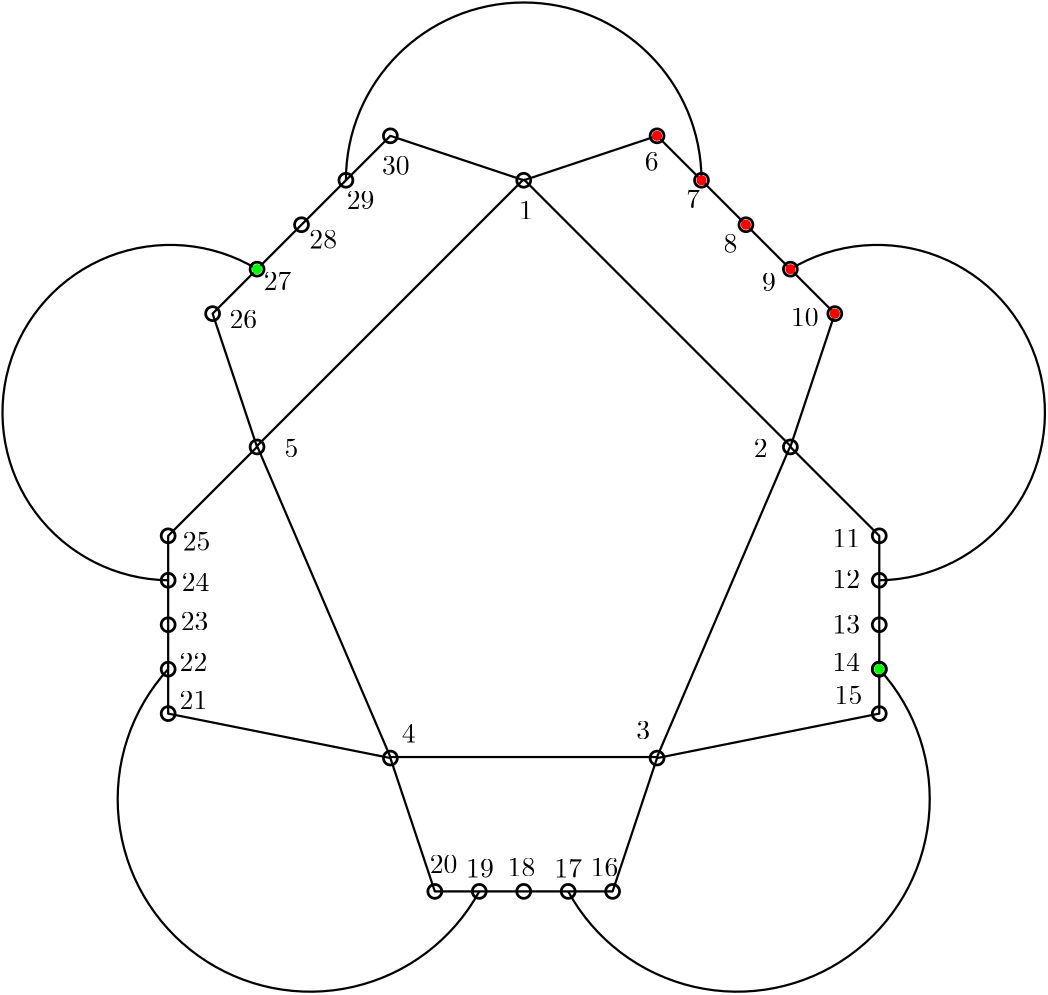 <?xml version="1.0"?>
<!DOCTYPE ipe SYSTEM "ipe.dtd">
<ipe version="70107" creator="Ipe 7.1.10">
<info created="D:20170626113802" modified="D:20170626225107"/>
<ipestyle name="basic">
<symbol name="arrow/arc(spx)">
<path stroke="sym-stroke" fill="sym-stroke" pen="sym-pen">
0 0 m
-1 0.333 l
-1 -0.333 l
h
</path>
</symbol>
<symbol name="arrow/farc(spx)">
<path stroke="sym-stroke" fill="white" pen="sym-pen">
0 0 m
-1 0.333 l
-1 -0.333 l
h
</path>
</symbol>
<symbol name="arrow/ptarc(spx)">
<path stroke="sym-stroke" fill="sym-stroke" pen="sym-pen">
0 0 m
-1 0.333 l
-0.8 0 l
-1 -0.333 l
h
</path>
</symbol>
<symbol name="arrow/fptarc(spx)">
<path stroke="sym-stroke" fill="white" pen="sym-pen">
0 0 m
-1 0.333 l
-0.8 0 l
-1 -0.333 l
h
</path>
</symbol>
<symbol name="mark/circle(sx)" transformations="translations">
<path fill="sym-stroke">
0.6 0 0 0.6 0 0 e
0.4 0 0 0.4 0 0 e
</path>
</symbol>
<symbol name="mark/disk(sx)" transformations="translations">
<path fill="sym-stroke">
0.6 0 0 0.6 0 0 e
</path>
</symbol>
<symbol name="mark/fdisk(sfx)" transformations="translations">
<group>
<path fill="sym-fill">
0.5 0 0 0.5 0 0 e
</path>
<path fill="sym-stroke" fillrule="eofill">
0.6 0 0 0.6 0 0 e
0.4 0 0 0.4 0 0 e
</path>
</group>
</symbol>
<symbol name="mark/box(sx)" transformations="translations">
<path fill="sym-stroke" fillrule="eofill">
-0.6 -0.6 m
0.6 -0.6 l
0.6 0.6 l
-0.6 0.6 l
h
-0.4 -0.4 m
0.4 -0.4 l
0.4 0.4 l
-0.4 0.4 l
h
</path>
</symbol>
<symbol name="mark/square(sx)" transformations="translations">
<path fill="sym-stroke">
-0.6 -0.6 m
0.6 -0.6 l
0.6 0.6 l
-0.6 0.6 l
h
</path>
</symbol>
<symbol name="mark/fsquare(sfx)" transformations="translations">
<group>
<path fill="sym-fill">
-0.5 -0.5 m
0.5 -0.5 l
0.5 0.5 l
-0.5 0.5 l
h
</path>
<path fill="sym-stroke" fillrule="eofill">
-0.6 -0.6 m
0.6 -0.6 l
0.6 0.6 l
-0.6 0.6 l
h
-0.4 -0.4 m
0.4 -0.4 l
0.4 0.4 l
-0.4 0.4 l
h
</path>
</group>
</symbol>
<symbol name="mark/cross(sx)" transformations="translations">
<group>
<path fill="sym-stroke">
-0.43 -0.57 m
0.57 0.43 l
0.43 0.57 l
-0.57 -0.43 l
h
</path>
<path fill="sym-stroke">
-0.43 0.57 m
0.57 -0.43 l
0.43 -0.57 l
-0.57 0.43 l
h
</path>
</group>
</symbol>
<symbol name="arrow/fnormal(spx)">
<path stroke="sym-stroke" fill="white" pen="sym-pen">
0 0 m
-1 0.333 l
-1 -0.333 l
h
</path>
</symbol>
<symbol name="arrow/pointed(spx)">
<path stroke="sym-stroke" fill="sym-stroke" pen="sym-pen">
0 0 m
-1 0.333 l
-0.8 0 l
-1 -0.333 l
h
</path>
</symbol>
<symbol name="arrow/fpointed(spx)">
<path stroke="sym-stroke" fill="white" pen="sym-pen">
0 0 m
-1 0.333 l
-0.8 0 l
-1 -0.333 l
h
</path>
</symbol>
<symbol name="arrow/linear(spx)">
<path stroke="sym-stroke" pen="sym-pen">
-1 0.333 m
0 0 l
-1 -0.333 l
</path>
</symbol>
<symbol name="arrow/fdouble(spx)">
<path stroke="sym-stroke" fill="white" pen="sym-pen">
0 0 m
-1 0.333 l
-1 -0.333 l
h
-1 0 m
-2 0.333 l
-2 -0.333 l
h
</path>
</symbol>
<symbol name="arrow/double(spx)">
<path stroke="sym-stroke" fill="sym-stroke" pen="sym-pen">
0 0 m
-1 0.333 l
-1 -0.333 l
h
-1 0 m
-2 0.333 l
-2 -0.333 l
h
</path>
</symbol>
<pen name="heavier" value="0.8"/>
<pen name="fat" value="1.2"/>
<pen name="ultrafat" value="2"/>
<symbolsize name="large" value="5"/>
<symbolsize name="small" value="2"/>
<symbolsize name="tiny" value="1.1"/>
<arrowsize name="large" value="10"/>
<arrowsize name="small" value="5"/>
<arrowsize name="tiny" value="3"/>
<color name="red" value="1 0 0"/>
<color name="green" value="0 1 0"/>
<color name="blue" value="0 0 1"/>
<color name="yellow" value="1 1 0"/>
<color name="orange" value="1 0.647 0"/>
<color name="gold" value="1 0.843 0"/>
<color name="purple" value="0.627 0.125 0.941"/>
<color name="gray" value="0.745"/>
<color name="brown" value="0.647 0.165 0.165"/>
<color name="navy" value="0 0 0.502"/>
<color name="pink" value="1 0.753 0.796"/>
<color name="seagreen" value="0.18 0.545 0.341"/>
<color name="turquoise" value="0.251 0.878 0.816"/>
<color name="violet" value="0.933 0.51 0.933"/>
<color name="darkblue" value="0 0 0.545"/>
<color name="darkcyan" value="0 0.545 0.545"/>
<color name="darkgray" value="0.663"/>
<color name="darkgreen" value="0 0.392 0"/>
<color name="darkmagenta" value="0.545 0 0.545"/>
<color name="darkorange" value="1 0.549 0"/>
<color name="darkred" value="0.545 0 0"/>
<color name="lightblue" value="0.678 0.847 0.902"/>
<color name="lightcyan" value="0.878 1 1"/>
<color name="lightgray" value="0.827"/>
<color name="lightgreen" value="0.565 0.933 0.565"/>
<color name="lightyellow" value="1 1 0.878"/>
<dashstyle name="dashed" value="[4] 0"/>
<dashstyle name="dotted" value="[1 3] 0"/>
<dashstyle name="dash dotted" value="[4 2 1 2] 0"/>
<dashstyle name="dash dot dotted" value="[4 2 1 2 1 2] 0"/>
<textsize name="large" value="\large"/>
<textsize name="Large" value="\Large"/>
<textsize name="LARGE" value="\LARGE"/>
<textsize name="huge" value="\huge"/>
<textsize name="Huge" value="\Huge"/>
<textsize name="small" value="\small"/>
<textsize name="footnote" value="\footnotesize"/>
<textsize name="tiny" value="\tiny"/>
<textstyle name="center" begin="\begin{center}" end="\end{center}"/>
<textstyle name="itemize" begin="\begin{itemize}" end="\end{itemize}"/>
<textstyle name="item" begin="\begin{itemize}\item{}" end="\end{itemize}"/>
<gridsize name="4 pts" value="4"/>
<gridsize name="8 pts (~3 mm)" value="8"/>
<gridsize name="16 pts (~6 mm)" value="16"/>
<gridsize name="32 pts (~12 mm)" value="32"/>
<gridsize name="10 pts (~3.5 mm)" value="10"/>
<gridsize name="20 pts (~7 mm)" value="20"/>
<gridsize name="14 pts (~5 mm)" value="14"/>
<gridsize name="28 pts (~10 mm)" value="28"/>
<gridsize name="56 pts (~20 mm)" value="56"/>
<anglesize name="90 deg" value="90"/>
<anglesize name="60 deg" value="60"/>
<anglesize name="45 deg" value="45"/>
<anglesize name="30 deg" value="30"/>
<anglesize name="22.5 deg" value="22.5"/>
<opacity name="10%" value="0.1"/>
<opacity name="30%" value="0.3"/>
<opacity name="50%" value="0.5"/>
<opacity name="75%" value="0.75"/>
<tiling name="falling" angle="-60" step="4" width="1"/>
<tiling name="rising" angle="30" step="4" width="1"/>
</ipestyle>
<page>
<layer name="alpha"/>
<layer name="beta"/>
<layer name="gamma"/>
<view layers="alpha beta gamma" active="beta"/>
<use layer="alpha" name="mark/circle(sx)" pos="256 704" size="large" stroke="black"/>
<use name="mark/circle(sx)" pos="160 608" size="large" stroke="black"/>
<use name="mark/circle(sx)" pos="352 608" size="large" stroke="black"/>
<use name="mark/circle(sx)" pos="304 496" size="large" stroke="black"/>
<use name="mark/circle(sx)" pos="208 496" size="large" stroke="black"/>
<path matrix="1 0 0 1 0 0.373673" stroke="black" pen="heavier">
256 704 m
160 608 l
208 496 l
304 496 l
352 608 l
256 704 l
</path>
<use name="mark/circle(sx)" pos="144 656" size="large" stroke="black"/>
<use name="mark/circle(sx)" pos="160 672" size="large" stroke="black"/>
<use name="mark/circle(sx)" pos="176 688" size="large" stroke="black"/>
<use name="mark/circle(sx)" pos="192 704" size="large" stroke="black"/>
<use name="mark/circle(sx)" pos="208 720" size="large" stroke="black"/>
<use matrix="1 0 0 1 16 0" name="mark/circle(sx)" pos="288 720" size="large" stroke="black"/>
<use matrix="1 0 0 1 16 0" name="mark/circle(sx)" pos="304 704" size="large" stroke="black"/>
<use matrix="1 0 0 1 16 0" name="mark/circle(sx)" pos="320 688" size="large" stroke="black"/>
<use matrix="1 0 0 1 16 0" name="mark/circle(sx)" pos="336 672" size="large" stroke="black"/>
<use matrix="1 0 0 1 16 0" name="mark/circle(sx)" pos="352 656" size="large" stroke="black"/>
<use name="mark/circle(sx)" pos="384 576" size="large" stroke="black"/>
<use name="mark/circle(sx)" pos="384 560" size="large" stroke="black"/>
<use name="mark/circle(sx)" pos="384 544" size="large" stroke="black"/>
<use name="mark/circle(sx)" pos="384 528" size="large" stroke="black"/>
<use name="mark/circle(sx)" pos="384 528" size="large" stroke="black"/>
<use name="mark/circle(sx)" pos="128 576" size="large" stroke="black"/>
<use name="mark/circle(sx)" pos="128 560" size="large" stroke="black"/>
<use name="mark/circle(sx)" pos="128 544" size="large" stroke="black"/>
<use name="mark/circle(sx)" pos="128 528" size="large" stroke="black"/>
<use name="mark/circle(sx)" pos="128 512" size="large" stroke="black"/>
<use name="mark/circle(sx)" pos="224 448" size="large" stroke="black"/>
<use name="mark/circle(sx)" pos="240 448" size="large" stroke="black"/>
<use name="mark/circle(sx)" pos="256 448" size="large" stroke="black"/>
<use name="mark/circle(sx)" pos="272 448" size="large" stroke="black"/>
<use name="mark/circle(sx)" pos="288 448" size="large" stroke="black"/>
<use name="mark/circle(sx)" pos="384 512" size="large" stroke="black"/>
<path stroke="black" pen="heavier">
256 704 m
208 720 l
192 704 l
176 688 l
160 672 l
144 656 l
160 608 l
</path>
<path stroke="black" pen="heavier">
352 608 m
384 576 l
384 560 l
384 544 l
384 528 l
384 512 l
304 496 l
</path>
<path stroke="black" pen="heavier">
304 496 m
288 448 l
272 448 l
256 448 l
240 448 l
224 448 l
208 496 l
</path>
<path stroke="black" pen="heavier">
208 496 m
128 512 l
128 528 l
128 544 l
128 560 l
128 576 l
160 608 l
</path>
<path stroke="black" pen="heavier">
128 560 m
60.368 0 0 -60.368 128.727 620.364 160 672 a
</path>
<path stroke="black" pen="heavier">
256 704 m
304 720 l
320 704 l
336 688 l
352 672 l
368 656 l
352 608 l
</path>
<path stroke="black" pen="heavier">
192 704 m
64 0 0 -64 256 704 320 704 a
</path>
<path stroke="black" pen="heavier">
384 560 m
60.368 0 0 60.368 383.273 620.364 352 672 a
</path>
<path stroke="black" pen="heavier">
384 528 m
69.3223 0 0 -69.3223 332.848 481.212 272 448 a
</path>
<path stroke="black" pen="heavier">
128 528 m
69.3223 0 0 69.3223 179.152 481.212 240 448 a
</path>
<text layer="beta" transformations="translations" pos="254.318 689.902" stroke="black" type="label" width="4.981" height="6.42" depth="0" valign="baseline">1</text>
<text matrix="1 0 0 1 -1.12102 -3.36306" transformations="translations" pos="339.89 607.694" stroke="black" type="label" width="4.981" height="6.42" depth="0" valign="baseline">2</text>
<text matrix="1 0 0 1 4.85775 -4.1104" transformations="translations" pos="291.686 506.803" stroke="black" type="label" width="4.981" height="6.42" depth="0" valign="baseline">3</text>
<text matrix="1 0 0 1 -1.12102 -4.48408" transformations="translations" pos="213.214 506.055" stroke="black" type="label" width="4.981" height="6.42" depth="0" valign="baseline">4</text>
<text matrix="1 0 0 1 -9.34182 -3.73673" transformations="translations" pos="179.21 608.068" stroke="black" type="label" width="4.981" height="6.42" depth="0" valign="baseline">5</text>
<text matrix="1 0 0 1 2.24204 1.12102" transformations="translations" pos="297.291 706.344" stroke="black" type="label" width="4.981" height="6.42" depth="0" valign="baseline">6</text>
<text transformations="translations" pos="314.48 694.013" stroke="black" type="label" width="4.981" height="6.42" depth="0" valign="baseline">7</text>
<text transformations="translations" pos="327.932 677.945" stroke="black" type="label" width="4.981" height="6.42" depth="0" valign="baseline">8</text>
<text matrix="1 0 0 1 -1.86836 -2.24204" transformations="translations" pos="343.626 666.361" stroke="black" type="label" width="4.981" height="6.42" depth="0" valign="baseline">9</text>
<text matrix="1 0 0 1 -1.86836 2.61571" transformations="translations" pos="354.089 648.798" stroke="black" type="label" width="9.963" height="6.42" depth="0" valign="baseline">10</text>
<text matrix="1 0 0 1 0 -4.85775" transformations="translations" pos="367.168 576.679" stroke="black" type="label" width="9.963" height="6.42" depth="0" valign="baseline">11</text>
<text matrix="1 0 0 1 -4.85775 -0.747346" transformations="translations" pos="372.025 557.996" stroke="black" type="label" width="9.963" height="6.42" depth="0" valign="baseline">12</text>
<text matrix="1 0 0 1 -1.86836 -4.1104" transformations="translations" pos="369.036 544.917" stroke="black" type="label" width="9.963" height="6.42" depth="0" valign="baseline">13</text>
<text matrix="1 0 0 1 -2.98938 -2.98938" transformations="translations" pos="370.157 530.344" stroke="black" type="label" width="9.963" height="6.42" depth="0" valign="baseline">14</text>
<text matrix="1 0 0 1 -3.36306 -2.98938" transformations="translations" pos="371.278 518.386" stroke="black" type="label" width="9.963" height="6.42" depth="0" valign="baseline">15</text>
<text matrix="1 0 0 1 -4.85775 -5.60509" transformations="translations" pos="284.96 458.972" stroke="black" type="label" width="9.963" height="6.42" depth="0" valign="baseline">16</text>
<text matrix="1 0 0 1 -2.61571 -7.09979" transformations="translations" pos="269.639 460.094" stroke="black" type="label" width="9.963" height="6.42" depth="0" valign="baseline">17</text>
<text matrix="1 0 0 1 -5.23142 -4.48408" transformations="translations" pos="255.439 457.851" stroke="black" type="label" width="9.963" height="6.42" depth="0" valign="baseline">18</text>
<text matrix="1 0 0 1 -4.1104 -8.59448" transformations="translations" pos="239.372 461.588" stroke="black" type="label" width="9.963" height="6.42" depth="0" valign="baseline">19</text>
<text matrix="1 0 0 1 -5.23142 -4.48408" transformations="translations" pos="227.414 458.972" stroke="black" type="label" width="9.963" height="6.42" depth="0" valign="baseline">20</text>
<text matrix="1 0 0 1 -5.97877 -2.98938" transformations="translations" pos="138.106 516.518" stroke="black" type="label" width="9.963" height="6.42" depth="0" valign="baseline">21</text>
<text matrix="1 0 0 1 -9.7155 -4.85775" transformations="translations" pos="141.843 532.212" stroke="black" type="label" width="9.963" height="6.42" depth="0" valign="baseline">22</text>
<text matrix="1 0 0 1 -5.23142 -7.09979" transformations="translations" pos="137.733 549.028" stroke="black" type="label" width="9.963" height="6.42" depth="0" valign="baseline">23</text>
<text matrix="1 0 0 1 -9.7155 -8.2208" transformations="translations" pos="142.59 564.348" stroke="black" type="label" width="9.963" height="6.42" depth="0" valign="baseline">24</text>
<text matrix="1 0 0 1 -12.3312 -4.85775" transformations="translations" pos="145.58 575.558" stroke="black" type="label" width="9.963" height="6.42" depth="0" valign="baseline">25</text>
<text matrix="1 0 0 1 -10.4628 5.23142" transformations="translations" pos="160.527 645.435" stroke="black" type="label" width="9.963" height="6.42" depth="0" valign="baseline">26</text>
<text matrix="1 0 0 1 -9.34182 1.12102" transformations="translations" pos="171.737 663.372" stroke="black" type="label" width="9.963" height="6.42" depth="0" valign="baseline">27</text>
<text matrix="1 0 0 1 -6.72611 -0.373673" transformations="translations" pos="185.563 679.813" stroke="black" type="label" width="9.963" height="6.42" depth="0" valign="baseline">28</text>
<text matrix="1 0 0 1 -8.96815 0.747346" transformations="translations" pos="201.257 692.892" stroke="black" type="label" width="9.963" height="6.42" depth="0" valign="baseline">29</text>
<text matrix="1 0 0 1 -10.0892 2.24204" transformations="translations" pos="215.083 703.728" stroke="black" type="label" width="13.284" height="6.42" depth="0" valign="baseline">30
</text>
<use name="mark/disk(sx)" pos="304 720" size="normal" stroke="red"/>
<use name="mark/disk(sx)" pos="320 704" size="normal" stroke="red"/>
<use name="mark/disk(sx)" pos="336 688" size="normal" stroke="red"/>
<use name="mark/disk(sx)" pos="352 672" size="normal" stroke="red"/>
<use name="mark/disk(sx)" pos="368 656" size="normal" stroke="green"/>
<use name="mark/disk(sx)" pos="160 672" size="normal" stroke="green"/>
<use name="mark/disk(sx)" pos="384 528" size="normal" stroke="green"/>
<use name="mark/disk(sx)" pos="368 656" size="normal" stroke="red"/>
</page>
</ipe>
